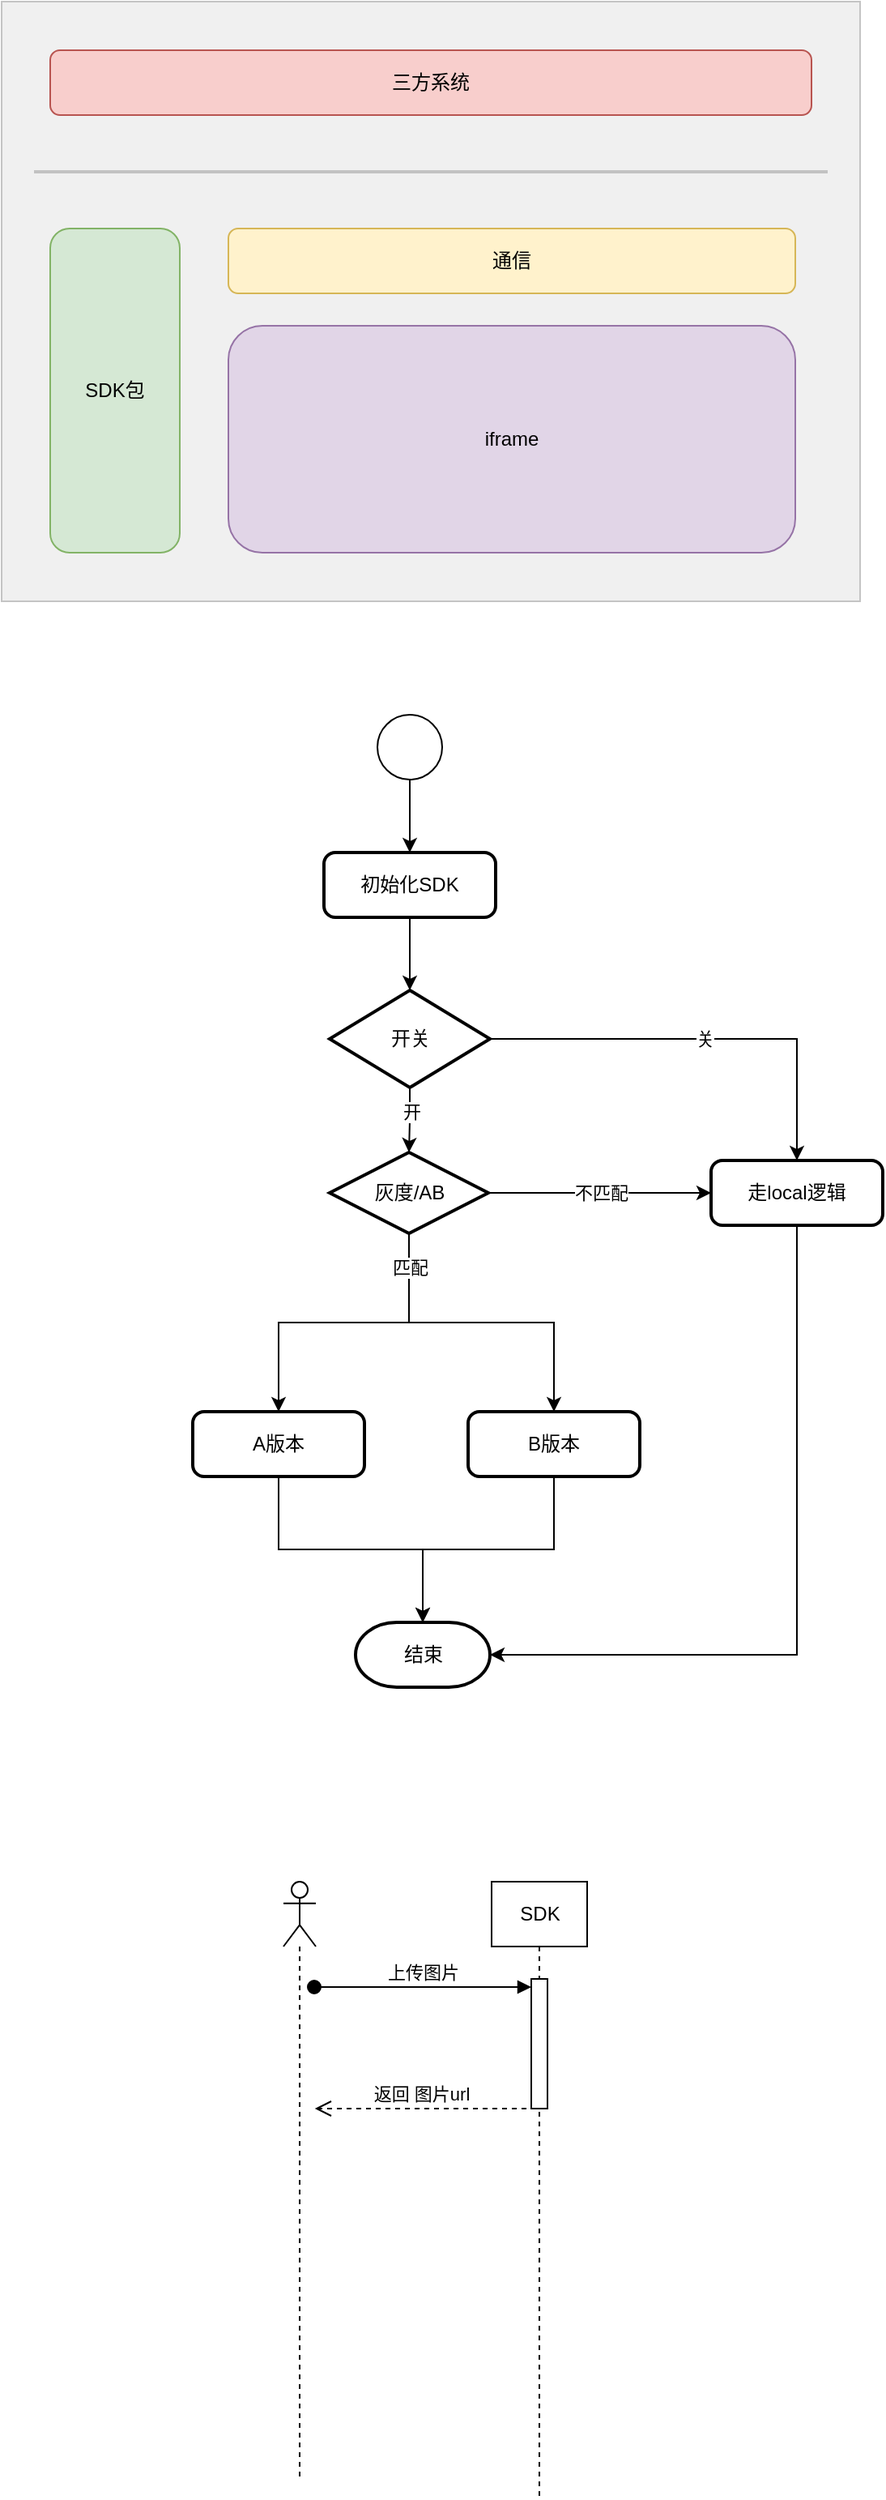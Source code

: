 <mxfile version="22.1.11" type="github">
  <diagram name="第 1 页" id="exwjhidH5btAJFsJpIJC">
    <mxGraphModel dx="1380" dy="786" grid="1" gridSize="10" guides="1" tooltips="1" connect="1" arrows="1" fold="1" page="1" pageScale="1" pageWidth="827" pageHeight="1700" math="0" shadow="0">
      <root>
        <mxCell id="0" />
        <mxCell id="1" parent="0" />
        <mxCell id="NX6aqmMwQJnAEj6iYnOQ-3" value="" style="rounded=0;whiteSpace=wrap;html=1;fillColor=#F0F0F0;fontColor=#333333;strokeColor=#C4C4C4;" parent="1" vertex="1">
          <mxGeometry x="142" y="60" width="530" height="370" as="geometry" />
        </mxCell>
        <mxCell id="NX6aqmMwQJnAEj6iYnOQ-4" value="iframe" style="rounded=1;whiteSpace=wrap;html=1;fillColor=#e1d5e7;strokeColor=#9673a6;" parent="1" vertex="1">
          <mxGeometry x="282" y="260" width="350" height="140" as="geometry" />
        </mxCell>
        <mxCell id="NX6aqmMwQJnAEj6iYnOQ-5" value="通信" style="rounded=1;whiteSpace=wrap;html=1;fillColor=#fff2cc;strokeColor=#d6b656;" parent="1" vertex="1">
          <mxGeometry x="282" y="200" width="350" height="40" as="geometry" />
        </mxCell>
        <mxCell id="NX6aqmMwQJnAEj6iYnOQ-6" value="三方系统" style="rounded=1;whiteSpace=wrap;html=1;fillColor=#f8cecc;strokeColor=#b85450;" parent="1" vertex="1">
          <mxGeometry x="172" y="90" width="470" height="40" as="geometry" />
        </mxCell>
        <mxCell id="NX6aqmMwQJnAEj6iYnOQ-7" value="SDK包" style="rounded=1;whiteSpace=wrap;html=1;fillColor=#d5e8d4;strokeColor=#82b366;" parent="1" vertex="1">
          <mxGeometry x="172" y="200" width="80" height="200" as="geometry" />
        </mxCell>
        <mxCell id="NX6aqmMwQJnAEj6iYnOQ-12" value="" style="line;strokeWidth=2;html=1;strokeColor=#C2C2C2;" parent="1" vertex="1">
          <mxGeometry x="162" y="160" width="490" height="10" as="geometry" />
        </mxCell>
        <mxCell id="NX6aqmMwQJnAEj6iYnOQ-17" style="edgeStyle=orthogonalEdgeStyle;rounded=0;orthogonalLoop=1;jettySize=auto;html=1;exitX=0.5;exitY=1;exitDx=0;exitDy=0;exitPerimeter=0;entryX=0.5;entryY=0;entryDx=0;entryDy=0;" parent="1" source="NX6aqmMwQJnAEj6iYnOQ-15" target="NX6aqmMwQJnAEj6iYnOQ-16" edge="1">
          <mxGeometry relative="1" as="geometry" />
        </mxCell>
        <mxCell id="NX6aqmMwQJnAEj6iYnOQ-15" value="" style="verticalLabelPosition=bottom;verticalAlign=top;html=1;shape=mxgraph.flowchart.on-page_reference;" parent="1" vertex="1">
          <mxGeometry x="374" y="500" width="40" height="40" as="geometry" />
        </mxCell>
        <mxCell id="NX6aqmMwQJnAEj6iYnOQ-16" value="初始化SDK" style="rounded=1;whiteSpace=wrap;html=1;absoluteArcSize=1;arcSize=14;strokeWidth=2;" parent="1" vertex="1">
          <mxGeometry x="341" y="585" width="106" height="40" as="geometry" />
        </mxCell>
        <mxCell id="NX6aqmMwQJnAEj6iYnOQ-21" style="edgeStyle=orthogonalEdgeStyle;rounded=0;orthogonalLoop=1;jettySize=auto;html=1;exitX=0.5;exitY=1;exitDx=0;exitDy=0;exitPerimeter=0;entryX=0.5;entryY=0;entryDx=0;entryDy=0;entryPerimeter=0;" parent="1" source="NX6aqmMwQJnAEj6iYnOQ-19" target="fAeQV-0rO-eJ9ZBY867y-1" edge="1">
          <mxGeometry relative="1" as="geometry">
            <mxPoint x="394" y="810" as="targetPoint" />
          </mxGeometry>
        </mxCell>
        <mxCell id="NX6aqmMwQJnAEj6iYnOQ-22" value="开" style="edgeLabel;html=1;align=center;verticalAlign=middle;resizable=0;points=[];" parent="NX6aqmMwQJnAEj6iYnOQ-21" vertex="1" connectable="0">
          <mxGeometry x="-0.275" y="1" relative="1" as="geometry">
            <mxPoint as="offset" />
          </mxGeometry>
        </mxCell>
        <mxCell id="NX6aqmMwQJnAEj6iYnOQ-24" value="关" style="edgeStyle=orthogonalEdgeStyle;rounded=0;orthogonalLoop=1;jettySize=auto;html=1;exitX=1;exitY=0.5;exitDx=0;exitDy=0;exitPerimeter=0;" parent="1" source="NX6aqmMwQJnAEj6iYnOQ-19" target="NX6aqmMwQJnAEj6iYnOQ-23" edge="1">
          <mxGeometry x="0.002" relative="1" as="geometry">
            <mxPoint as="offset" />
          </mxGeometry>
        </mxCell>
        <mxCell id="NX6aqmMwQJnAEj6iYnOQ-19" value="开关" style="strokeWidth=2;html=1;shape=mxgraph.flowchart.decision;whiteSpace=wrap;" parent="1" vertex="1">
          <mxGeometry x="344.5" y="670" width="99" height="60" as="geometry" />
        </mxCell>
        <mxCell id="NX6aqmMwQJnAEj6iYnOQ-20" style="edgeStyle=orthogonalEdgeStyle;rounded=0;orthogonalLoop=1;jettySize=auto;html=1;entryX=0.5;entryY=0;entryDx=0;entryDy=0;entryPerimeter=0;" parent="1" source="NX6aqmMwQJnAEj6iYnOQ-16" target="NX6aqmMwQJnAEj6iYnOQ-19" edge="1">
          <mxGeometry relative="1" as="geometry" />
        </mxCell>
        <mxCell id="NX6aqmMwQJnAEj6iYnOQ-23" value="走local逻辑" style="rounded=1;whiteSpace=wrap;html=1;absoluteArcSize=1;arcSize=14;strokeWidth=2;" parent="1" vertex="1">
          <mxGeometry x="580" y="775" width="106" height="40" as="geometry" />
        </mxCell>
        <mxCell id="fAeQV-0rO-eJ9ZBY867y-4" style="edgeStyle=orthogonalEdgeStyle;rounded=0;orthogonalLoop=1;jettySize=auto;html=1;exitX=0.5;exitY=1;exitDx=0;exitDy=0;exitPerimeter=0;entryX=0.5;entryY=0;entryDx=0;entryDy=0;" edge="1" parent="1" source="fAeQV-0rO-eJ9ZBY867y-1" target="fAeQV-0rO-eJ9ZBY867y-2">
          <mxGeometry relative="1" as="geometry" />
        </mxCell>
        <mxCell id="fAeQV-0rO-eJ9ZBY867y-6" value="不匹配" style="edgeStyle=orthogonalEdgeStyle;rounded=0;orthogonalLoop=1;jettySize=auto;html=1;exitX=1;exitY=0.5;exitDx=0;exitDy=0;exitPerimeter=0;entryX=0;entryY=0.5;entryDx=0;entryDy=0;" edge="1" parent="1" source="fAeQV-0rO-eJ9ZBY867y-1" target="NX6aqmMwQJnAEj6iYnOQ-23">
          <mxGeometry relative="1" as="geometry" />
        </mxCell>
        <mxCell id="fAeQV-0rO-eJ9ZBY867y-9" style="edgeStyle=orthogonalEdgeStyle;rounded=0;orthogonalLoop=1;jettySize=auto;html=1;exitX=0.5;exitY=1;exitDx=0;exitDy=0;exitPerimeter=0;entryX=0.5;entryY=0;entryDx=0;entryDy=0;" edge="1" parent="1" source="fAeQV-0rO-eJ9ZBY867y-1" target="fAeQV-0rO-eJ9ZBY867y-3">
          <mxGeometry relative="1" as="geometry" />
        </mxCell>
        <mxCell id="fAeQV-0rO-eJ9ZBY867y-15" value="匹配" style="edgeLabel;html=1;align=center;verticalAlign=middle;resizable=0;points=[];" vertex="1" connectable="0" parent="fAeQV-0rO-eJ9ZBY867y-9">
          <mxGeometry x="-0.793" relative="1" as="geometry">
            <mxPoint as="offset" />
          </mxGeometry>
        </mxCell>
        <mxCell id="fAeQV-0rO-eJ9ZBY867y-1" value="灰度/AB" style="strokeWidth=2;html=1;shape=mxgraph.flowchart.decision;whiteSpace=wrap;" vertex="1" parent="1">
          <mxGeometry x="344.5" y="770" width="98" height="50" as="geometry" />
        </mxCell>
        <mxCell id="fAeQV-0rO-eJ9ZBY867y-8" style="edgeStyle=orthogonalEdgeStyle;rounded=0;orthogonalLoop=1;jettySize=auto;html=1;exitX=0.5;exitY=1;exitDx=0;exitDy=0;" edge="1" parent="1" source="fAeQV-0rO-eJ9ZBY867y-2" target="fAeQV-0rO-eJ9ZBY867y-7">
          <mxGeometry relative="1" as="geometry" />
        </mxCell>
        <mxCell id="fAeQV-0rO-eJ9ZBY867y-2" value="A版本" style="rounded=1;whiteSpace=wrap;html=1;absoluteArcSize=1;arcSize=14;strokeWidth=2;" vertex="1" parent="1">
          <mxGeometry x="260" y="930" width="106" height="40" as="geometry" />
        </mxCell>
        <mxCell id="fAeQV-0rO-eJ9ZBY867y-3" value="B版本" style="rounded=1;whiteSpace=wrap;html=1;absoluteArcSize=1;arcSize=14;strokeWidth=2;" vertex="1" parent="1">
          <mxGeometry x="430" y="930" width="106" height="40" as="geometry" />
        </mxCell>
        <mxCell id="fAeQV-0rO-eJ9ZBY867y-7" value="结束" style="strokeWidth=2;html=1;shape=mxgraph.flowchart.terminator;whiteSpace=wrap;" vertex="1" parent="1">
          <mxGeometry x="360.5" y="1060" width="83" height="40" as="geometry" />
        </mxCell>
        <mxCell id="fAeQV-0rO-eJ9ZBY867y-10" style="edgeStyle=orthogonalEdgeStyle;rounded=0;orthogonalLoop=1;jettySize=auto;html=1;exitX=0.5;exitY=1;exitDx=0;exitDy=0;entryX=0.5;entryY=0;entryDx=0;entryDy=0;entryPerimeter=0;" edge="1" parent="1" source="fAeQV-0rO-eJ9ZBY867y-3" target="fAeQV-0rO-eJ9ZBY867y-7">
          <mxGeometry relative="1" as="geometry" />
        </mxCell>
        <mxCell id="fAeQV-0rO-eJ9ZBY867y-13" style="edgeStyle=orthogonalEdgeStyle;rounded=0;orthogonalLoop=1;jettySize=auto;html=1;exitX=0.5;exitY=1;exitDx=0;exitDy=0;entryX=1;entryY=0.5;entryDx=0;entryDy=0;entryPerimeter=0;" edge="1" parent="1" source="NX6aqmMwQJnAEj6iYnOQ-23" target="fAeQV-0rO-eJ9ZBY867y-7">
          <mxGeometry relative="1" as="geometry" />
        </mxCell>
        <mxCell id="fAeQV-0rO-eJ9ZBY867y-16" value="" style="shape=umlLifeline;perimeter=lifelinePerimeter;whiteSpace=wrap;html=1;container=1;dropTarget=0;collapsible=0;recursiveResize=0;outlineConnect=0;portConstraint=eastwest;newEdgeStyle={&quot;curved&quot;:0,&quot;rounded&quot;:0};participant=umlActor;" vertex="1" parent="1">
          <mxGeometry x="316" y="1220" width="20" height="370" as="geometry" />
        </mxCell>
        <mxCell id="fAeQV-0rO-eJ9ZBY867y-17" value="SDK" style="shape=umlLifeline;perimeter=lifelinePerimeter;whiteSpace=wrap;html=1;container=1;dropTarget=0;collapsible=0;recursiveResize=0;outlineConnect=0;portConstraint=eastwest;newEdgeStyle={&quot;curved&quot;:0,&quot;rounded&quot;:0};" vertex="1" parent="1">
          <mxGeometry x="444.5" y="1220" width="59" height="380" as="geometry" />
        </mxCell>
        <mxCell id="fAeQV-0rO-eJ9ZBY867y-18" value="" style="html=1;points=[[0,0,0,0,5],[0,1,0,0,-5],[1,0,0,0,5],[1,1,0,0,-5]];perimeter=orthogonalPerimeter;outlineConnect=0;targetShapes=umlLifeline;portConstraint=eastwest;newEdgeStyle={&quot;curved&quot;:0,&quot;rounded&quot;:0};" vertex="1" parent="1">
          <mxGeometry x="469" y="1280" width="10" height="80" as="geometry" />
        </mxCell>
        <mxCell id="fAeQV-0rO-eJ9ZBY867y-19" value="上传图片" style="html=1;verticalAlign=bottom;startArrow=oval;endArrow=block;startSize=8;curved=0;rounded=0;entryX=0;entryY=0;entryDx=0;entryDy=5;" edge="1" target="fAeQV-0rO-eJ9ZBY867y-18" parent="1">
          <mxGeometry x="-0.005" relative="1" as="geometry">
            <mxPoint x="335" y="1285" as="sourcePoint" />
            <mxPoint as="offset" />
          </mxGeometry>
        </mxCell>
        <mxCell id="fAeQV-0rO-eJ9ZBY867y-20" value="返回 图片url" style="html=1;verticalAlign=bottom;endArrow=open;dashed=1;endSize=8;curved=0;rounded=0;" edge="1" parent="1">
          <mxGeometry relative="1" as="geometry">
            <mxPoint x="466" y="1360" as="sourcePoint" />
            <mxPoint x="335.389" y="1360" as="targetPoint" />
          </mxGeometry>
        </mxCell>
      </root>
    </mxGraphModel>
  </diagram>
</mxfile>
